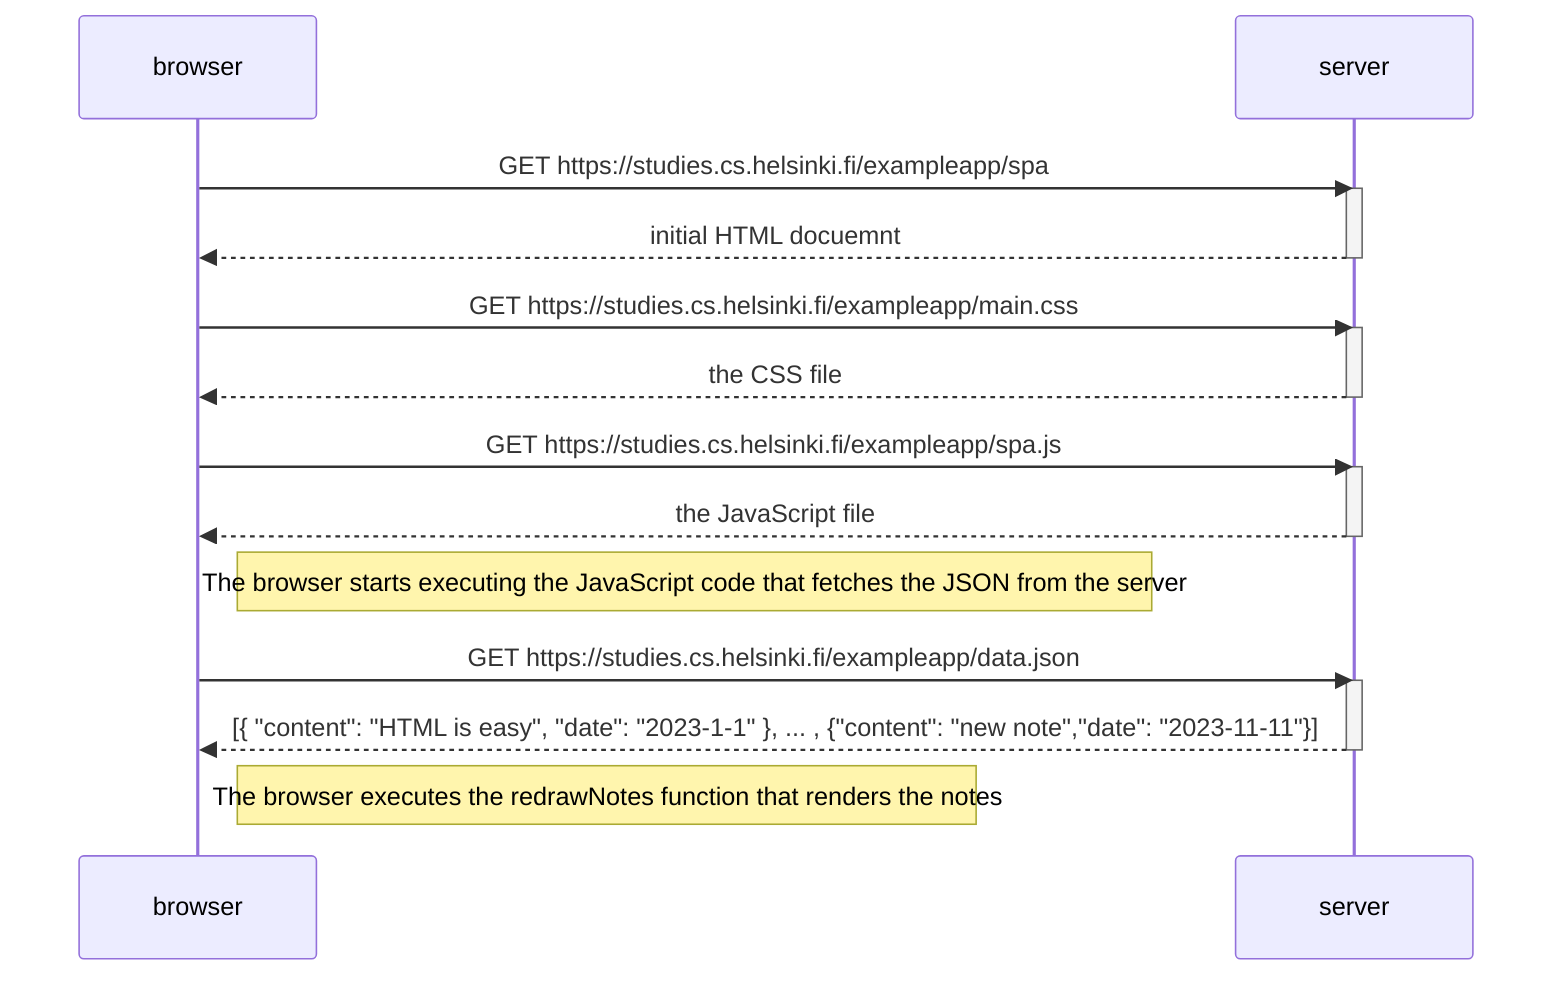sequenceDiagram
    participant browser
    participant server

    browser->>server: GET https://studies.cs.helsinki.fi/exampleapp/spa
    activate server
    server-->>browser: initial HTML docuemnt 
    deactivate server

    browser->>server: GET https://studies.cs.helsinki.fi/exampleapp/main.css
    activate server
    server-->>browser: the CSS file
    deactivate server

    browser->>server: GET https://studies.cs.helsinki.fi/exampleapp/spa.js
    activate server
    server-->>browser: the JavaScript file
    deactivate server

    Note right of browser: The browser starts executing the JavaScript code that fetches the JSON from the server

    browser->>server: GET https://studies.cs.helsinki.fi/exampleapp/data.json
    activate server
    server-->>browser: [{ "content": "HTML is easy", "date": "2023-1-1" }, ... , {"content": "new note","date": "2023-11-11"}]
    deactivate server

    Note right of browser: The browser executes the redrawNotes function that renders the notes